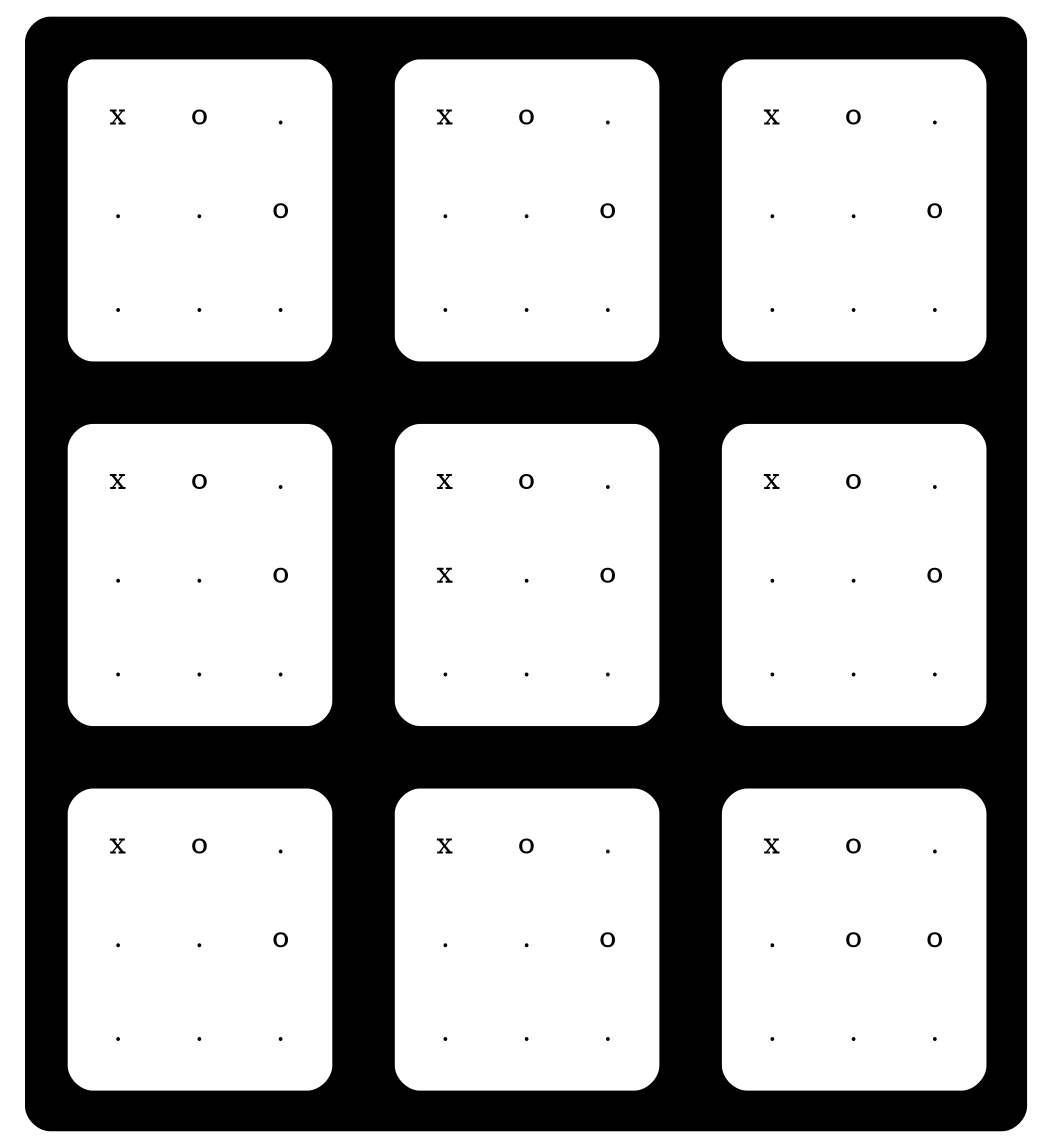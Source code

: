 digraph {
  a0 [shape=none label=<<TABLE border="0" cellspacing="10" cellpadding="10" style="rounded" bgcolor="black">
    <TR>
<TD bgcolor="black">
<TABLE border="0" cellspacing="10" cellpadding="10" style="rounded" bgcolor="white">
  <TR>
    <TD bgcolor="white">x</TD>
    <TD bgcolor="white">o</TD>
    <TD bgcolor="white">.</TD>
  </TR>
  <TR>
    <TD bgcolor="white">.</TD>
    <TD bgcolor="white">.</TD>
    <TD bgcolor="white">o</TD>
  </TR>
  <TR>
    <TD bgcolor="white">.</TD>
    <TD bgcolor="white">.</TD>
    <TD bgcolor="white">.</TD>
  </TR>
</TABLE>
</TD>
<TD bgcolor="black">
<TABLE border="0" cellspacing="10" cellpadding="10" style="rounded" bgcolor="white">
  <TR>
    <TD bgcolor="white">x</TD>
    <TD bgcolor="white">o</TD>
    <TD bgcolor="white">.</TD>
  </TR>
  <TR>
    <TD bgcolor="white">.</TD>
    <TD bgcolor="white">.</TD>
    <TD bgcolor="white">o</TD>
  </TR>
  <TR>
    <TD bgcolor="white">.</TD>
    <TD bgcolor="white">.</TD>
    <TD bgcolor="white">.</TD>
  </TR>
</TABLE>
</TD>
<TD bgcolor="black">
<TABLE border="0" cellspacing="10" cellpadding="10" style="rounded" bgcolor="white">
  <TR>
    <TD bgcolor="white">x</TD>
    <TD bgcolor="white">o</TD>
    <TD bgcolor="white">.</TD>
  </TR>
  <TR>
    <TD bgcolor="white">.</TD>
    <TD bgcolor="white">.</TD>
    <TD bgcolor="white">o</TD>
  </TR>
  <TR>
    <TD bgcolor="white">.</TD>
    <TD bgcolor="white">.</TD>
    <TD bgcolor="white">.</TD>
  </TR>
</TABLE>
</TD>
 </TR>
 <TR>
<TD bgcolor="black">
<TABLE border="0" cellspacing="10" cellpadding="10" style="rounded" bgcolor="white">
  <TR>
    <TD bgcolor="white">x</TD>
    <TD bgcolor="white">o</TD>
    <TD bgcolor="white">.</TD>
  </TR>
  <TR>
    <TD bgcolor="white">.</TD>
    <TD bgcolor="white">.</TD>
    <TD bgcolor="white">o</TD>
  </TR>
  <TR>
    <TD bgcolor="white">.</TD>
    <TD bgcolor="white">.</TD>
    <TD bgcolor="white">.</TD>
  </TR>
</TABLE>
</TD>
<TD bgcolor="black">
<TABLE border="0" cellspacing="10" cellpadding="10" style="rounded" bgcolor="white">
  <TR>
    <TD bgcolor="white">x</TD>
    <TD bgcolor="white">o</TD>
    <TD bgcolor="white">.</TD>
  </TR>
  <TR>
    <TD bgcolor="white">x</TD>
    <TD bgcolor="white">.</TD>
    <TD bgcolor="white">o</TD>
  </TR>
  <TR>
    <TD bgcolor="white">.</TD>
    <TD bgcolor="white">.</TD>
    <TD bgcolor="white">.</TD>
  </TR>
</TABLE>
</TD>
<TD bgcolor="black">
<TABLE border="0" cellspacing="10" cellpadding="10" style="rounded" bgcolor="white">
  <TR>
    <TD bgcolor="white">x</TD>
    <TD bgcolor="white">o</TD>
    <TD bgcolor="white">.</TD>
  </TR>
  <TR>
    <TD bgcolor="white">.</TD>
    <TD bgcolor="white">.</TD>
    <TD bgcolor="white">o</TD>
  </TR>
  <TR>
    <TD bgcolor="white">.</TD>
    <TD bgcolor="white">.</TD>
    <TD bgcolor="white">.</TD>
  </TR>
</TABLE>
</TD>
 </TR>
 <TR>
<TD bgcolor="black">
<TABLE border="0" cellspacing="10" cellpadding="10" style="rounded" bgcolor="white">
  <TR>
    <TD bgcolor="white">x</TD>
    <TD bgcolor="white">o</TD>
    <TD bgcolor="white">.</TD>
  </TR>
  <TR>
    <TD bgcolor="white">.</TD>
    <TD bgcolor="white">.</TD>
    <TD bgcolor="white">o</TD>
  </TR>
  <TR>
    <TD bgcolor="white">.</TD>
    <TD bgcolor="white">.</TD>
    <TD bgcolor="white">.</TD>
  </TR>
</TABLE>
</TD>
<TD bgcolor="black">
<TABLE border="0" cellspacing="10" cellpadding="10" style="rounded" bgcolor="white">
  <TR>
    <TD bgcolor="white">x</TD>
    <TD bgcolor="white">o</TD>
    <TD bgcolor="white">.</TD>
  </TR>
  <TR>
    <TD bgcolor="white">.</TD>
    <TD bgcolor="white">.</TD>
    <TD bgcolor="white">o</TD>
  </TR>
  <TR>
    <TD bgcolor="white">.</TD>
    <TD bgcolor="white">.</TD>
    <TD bgcolor="white">.</TD>
  </TR>
</TABLE>
</TD>
<TD bgcolor="black">
<TABLE border="0" cellspacing="10" cellpadding="10" style="rounded" bgcolor="white">
  <TR>
    <TD bgcolor="white">x</TD>
    <TD bgcolor="white">o</TD>
    <TD bgcolor="white">.</TD>
  </TR>
  <TR>
    <TD bgcolor="white">.</TD>
    <TD bgcolor="white">o</TD>
    <TD bgcolor="white">o</TD>
  </TR>
  <TR>
    <TD bgcolor="white">.</TD>
    <TD bgcolor="white">.</TD>
    <TD bgcolor="white">.</TD>
  </TR>
</TABLE>
</TD>
 </TR>
 </TABLE>
>];
}
